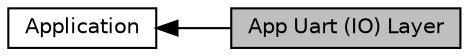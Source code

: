 digraph "App Uart (IO) Layer"
{
  edge [fontname="Helvetica",fontsize="10",labelfontname="Helvetica",labelfontsize="10"];
  node [fontname="Helvetica",fontsize="10",shape=box];
  rankdir=LR;
  Node0 [label="App Uart (IO) Layer",height=0.2,width=0.4,color="black", fillcolor="grey75", style="filled", fontcolor="black",tooltip="All the logic functions for the UART."];
  Node1 [label="Application",height=0.2,width=0.4,color="black", fillcolor="white", style="filled",URL="$group___application.html",tooltip="Application used for demo."];
  Node1->Node0 [shape=plaintext, dir="back", style="solid"];
}

